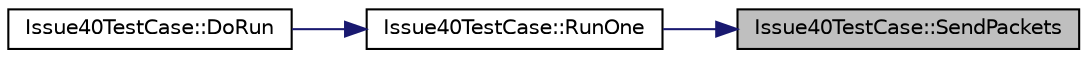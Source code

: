 digraph "Issue40TestCase::SendPackets"
{
 // LATEX_PDF_SIZE
  edge [fontname="Helvetica",fontsize="10",labelfontname="Helvetica",labelfontsize="10"];
  node [fontname="Helvetica",fontsize="10",shape=record];
  rankdir="RL";
  Node1 [label="Issue40TestCase::SendPackets",height=0.2,width=0.4,color="black", fillcolor="grey75", style="filled", fontcolor="black",tooltip="Triggers the arrival of 1000 Byte-long packets in the source device."];
  Node1 -> Node2 [dir="back",color="midnightblue",fontsize="10",style="solid",fontname="Helvetica"];
  Node2 [label="Issue40TestCase::RunOne",height=0.2,width=0.4,color="black", fillcolor="white", style="filled",URL="$class_issue40_test_case.html#a0be6a572bf0e4326e49d9ebe8f90e0c4",tooltip="Run one function."];
  Node2 -> Node3 [dir="back",color="midnightblue",fontsize="10",style="solid",fontname="Helvetica"];
  Node3 [label="Issue40TestCase::DoRun",height=0.2,width=0.4,color="black", fillcolor="white", style="filled",URL="$class_issue40_test_case.html#aac4e1aa8a045a2dd086283930929d10a",tooltip="Implementation to actually run this TestCase."];
}
